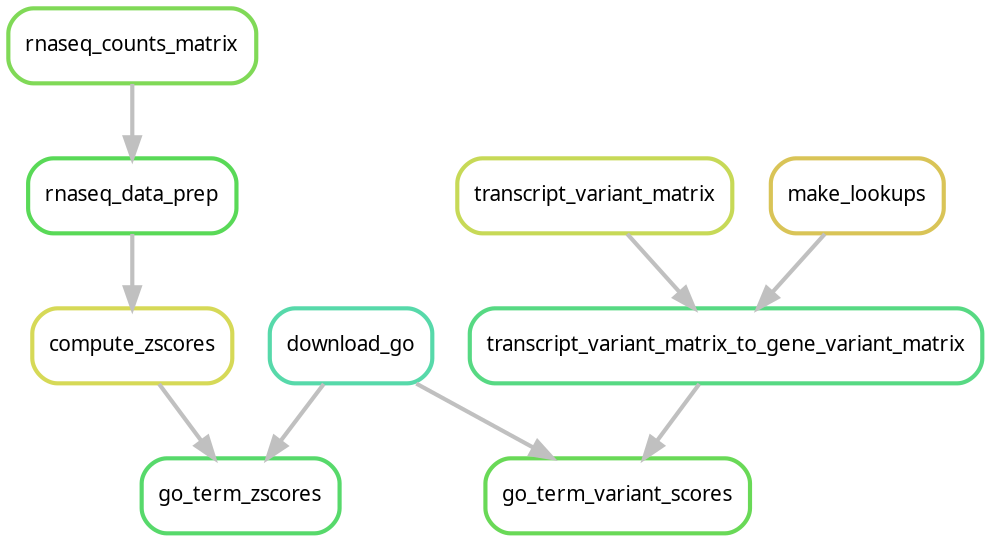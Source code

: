 digraph snakemake_dag {
    graph[bgcolor=white, margin=0];
    node[shape=box, style=rounded, fontname=sans,                 fontsize=10, penwidth=2];
    edge[penwidth=2, color=grey];
	0[label = "go_term_variant_scores", color = "0.31 0.6 0.85", style="rounded"];
	1[label = "compute_zscores", color = "0.17 0.6 0.85", style="rounded"];
	2[label = "download_go", color = "0.44 0.6 0.85", style="rounded"];
	3[label = "rnaseq_counts_matrix", color = "0.28 0.6 0.85", style="rounded"];
	4[label = "go_term_zscores", color = "0.36 0.6 0.85", style="rounded"];
	5[label = "transcript_variant_matrix", color = "0.19 0.6 0.85", style="rounded"];
	6[label = "transcript_variant_matrix_to_gene_variant_matrix", color = "0.39 0.6 0.85", style="rounded"];
	7[label = "rnaseq_data_prep", color = "0.33 0.6 0.85", style="rounded"];
	8[label = "make_lookups", color = "0.14 0.6 0.85", style="rounded"];
	2 -> 0
	6 -> 0
	7 -> 1
	2 -> 4
	1 -> 4
	5 -> 6
	8 -> 6
	3 -> 7
}            
